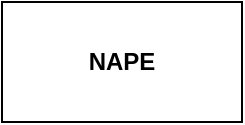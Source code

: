<mxfile>
    <diagram id="eS5-F2vPTZCx_9MBzjSK" name="Page-1">
        <mxGraphModel dx="310" dy="515" grid="1" gridSize="10" guides="1" tooltips="1" connect="1" arrows="1" fold="1" page="1" pageScale="1" pageWidth="850" pageHeight="1100" math="0" shadow="0">
            <root>
                <mxCell id="0"/>
                <mxCell id="1" parent="0"/>
                <mxCell id="2" value="NAPE" style="rounded=0;whiteSpace=wrap;html=1;fontStyle=1" vertex="1" parent="1">
                    <mxGeometry x="120" y="40" width="120" height="60" as="geometry"/>
                </mxCell>
            </root>
        </mxGraphModel>
    </diagram>
</mxfile>